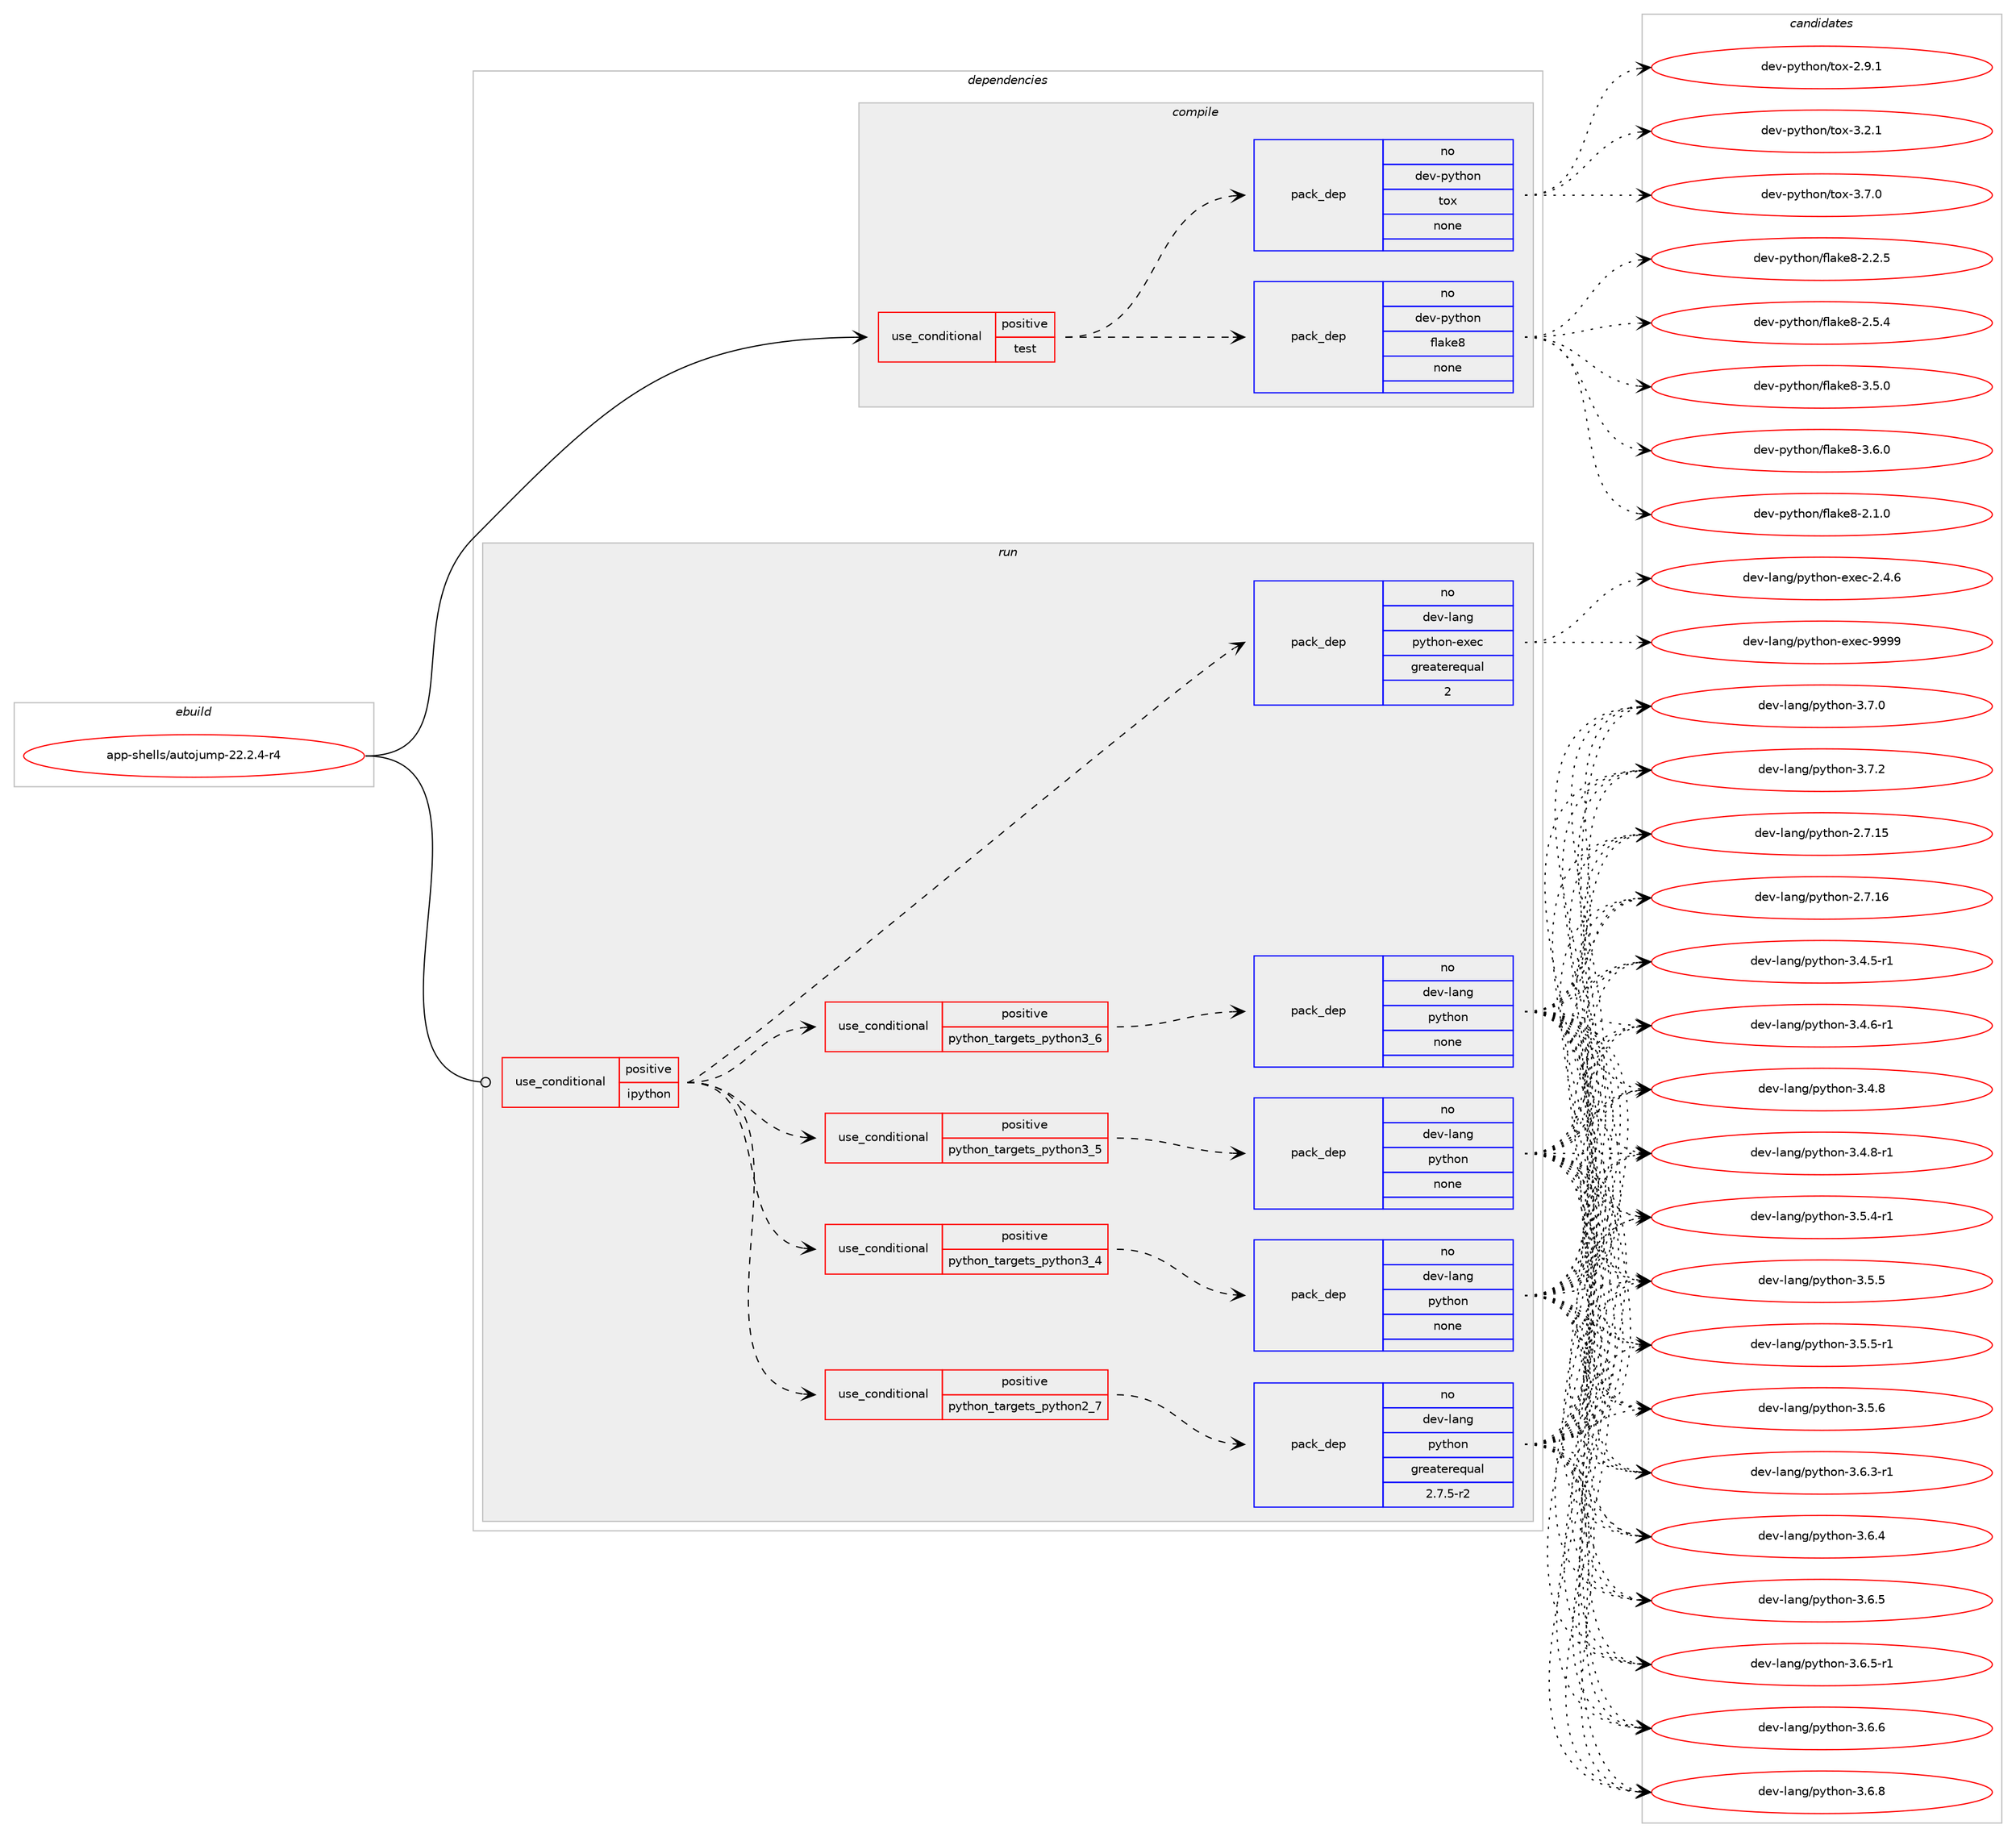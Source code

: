digraph prolog {

# *************
# Graph options
# *************

newrank=true;
concentrate=true;
compound=true;
graph [rankdir=LR,fontname=Helvetica,fontsize=10,ranksep=1.5];#, ranksep=2.5, nodesep=0.2];
edge  [arrowhead=vee];
node  [fontname=Helvetica,fontsize=10];

# **********
# The ebuild
# **********

subgraph cluster_leftcol {
color=gray;
rank=same;
label=<<i>ebuild</i>>;
id [label="app-shells/autojump-22.2.4-r4", color=red, width=4, href="../app-shells/autojump-22.2.4-r4.svg"];
}

# ****************
# The dependencies
# ****************

subgraph cluster_midcol {
color=gray;
label=<<i>dependencies</i>>;
subgraph cluster_compile {
fillcolor="#eeeeee";
style=filled;
label=<<i>compile</i>>;
subgraph cond355168 {
dependency1307137 [label=<<TABLE BORDER="0" CELLBORDER="1" CELLSPACING="0" CELLPADDING="4"><TR><TD ROWSPAN="3" CELLPADDING="10">use_conditional</TD></TR><TR><TD>positive</TD></TR><TR><TD>test</TD></TR></TABLE>>, shape=none, color=red];
subgraph pack931536 {
dependency1307138 [label=<<TABLE BORDER="0" CELLBORDER="1" CELLSPACING="0" CELLPADDING="4" WIDTH="220"><TR><TD ROWSPAN="6" CELLPADDING="30">pack_dep</TD></TR><TR><TD WIDTH="110">no</TD></TR><TR><TD>dev-python</TD></TR><TR><TD>flake8</TD></TR><TR><TD>none</TD></TR><TR><TD></TD></TR></TABLE>>, shape=none, color=blue];
}
dependency1307137:e -> dependency1307138:w [weight=20,style="dashed",arrowhead="vee"];
subgraph pack931537 {
dependency1307139 [label=<<TABLE BORDER="0" CELLBORDER="1" CELLSPACING="0" CELLPADDING="4" WIDTH="220"><TR><TD ROWSPAN="6" CELLPADDING="30">pack_dep</TD></TR><TR><TD WIDTH="110">no</TD></TR><TR><TD>dev-python</TD></TR><TR><TD>tox</TD></TR><TR><TD>none</TD></TR><TR><TD></TD></TR></TABLE>>, shape=none, color=blue];
}
dependency1307137:e -> dependency1307139:w [weight=20,style="dashed",arrowhead="vee"];
}
id:e -> dependency1307137:w [weight=20,style="solid",arrowhead="vee"];
}
subgraph cluster_compileandrun {
fillcolor="#eeeeee";
style=filled;
label=<<i>compile and run</i>>;
}
subgraph cluster_run {
fillcolor="#eeeeee";
style=filled;
label=<<i>run</i>>;
subgraph cond355169 {
dependency1307140 [label=<<TABLE BORDER="0" CELLBORDER="1" CELLSPACING="0" CELLPADDING="4"><TR><TD ROWSPAN="3" CELLPADDING="10">use_conditional</TD></TR><TR><TD>positive</TD></TR><TR><TD>ipython</TD></TR></TABLE>>, shape=none, color=red];
subgraph cond355170 {
dependency1307141 [label=<<TABLE BORDER="0" CELLBORDER="1" CELLSPACING="0" CELLPADDING="4"><TR><TD ROWSPAN="3" CELLPADDING="10">use_conditional</TD></TR><TR><TD>positive</TD></TR><TR><TD>python_targets_python2_7</TD></TR></TABLE>>, shape=none, color=red];
subgraph pack931538 {
dependency1307142 [label=<<TABLE BORDER="0" CELLBORDER="1" CELLSPACING="0" CELLPADDING="4" WIDTH="220"><TR><TD ROWSPAN="6" CELLPADDING="30">pack_dep</TD></TR><TR><TD WIDTH="110">no</TD></TR><TR><TD>dev-lang</TD></TR><TR><TD>python</TD></TR><TR><TD>greaterequal</TD></TR><TR><TD>2.7.5-r2</TD></TR></TABLE>>, shape=none, color=blue];
}
dependency1307141:e -> dependency1307142:w [weight=20,style="dashed",arrowhead="vee"];
}
dependency1307140:e -> dependency1307141:w [weight=20,style="dashed",arrowhead="vee"];
subgraph cond355171 {
dependency1307143 [label=<<TABLE BORDER="0" CELLBORDER="1" CELLSPACING="0" CELLPADDING="4"><TR><TD ROWSPAN="3" CELLPADDING="10">use_conditional</TD></TR><TR><TD>positive</TD></TR><TR><TD>python_targets_python3_4</TD></TR></TABLE>>, shape=none, color=red];
subgraph pack931539 {
dependency1307144 [label=<<TABLE BORDER="0" CELLBORDER="1" CELLSPACING="0" CELLPADDING="4" WIDTH="220"><TR><TD ROWSPAN="6" CELLPADDING="30">pack_dep</TD></TR><TR><TD WIDTH="110">no</TD></TR><TR><TD>dev-lang</TD></TR><TR><TD>python</TD></TR><TR><TD>none</TD></TR><TR><TD></TD></TR></TABLE>>, shape=none, color=blue];
}
dependency1307143:e -> dependency1307144:w [weight=20,style="dashed",arrowhead="vee"];
}
dependency1307140:e -> dependency1307143:w [weight=20,style="dashed",arrowhead="vee"];
subgraph cond355172 {
dependency1307145 [label=<<TABLE BORDER="0" CELLBORDER="1" CELLSPACING="0" CELLPADDING="4"><TR><TD ROWSPAN="3" CELLPADDING="10">use_conditional</TD></TR><TR><TD>positive</TD></TR><TR><TD>python_targets_python3_5</TD></TR></TABLE>>, shape=none, color=red];
subgraph pack931540 {
dependency1307146 [label=<<TABLE BORDER="0" CELLBORDER="1" CELLSPACING="0" CELLPADDING="4" WIDTH="220"><TR><TD ROWSPAN="6" CELLPADDING="30">pack_dep</TD></TR><TR><TD WIDTH="110">no</TD></TR><TR><TD>dev-lang</TD></TR><TR><TD>python</TD></TR><TR><TD>none</TD></TR><TR><TD></TD></TR></TABLE>>, shape=none, color=blue];
}
dependency1307145:e -> dependency1307146:w [weight=20,style="dashed",arrowhead="vee"];
}
dependency1307140:e -> dependency1307145:w [weight=20,style="dashed",arrowhead="vee"];
subgraph cond355173 {
dependency1307147 [label=<<TABLE BORDER="0" CELLBORDER="1" CELLSPACING="0" CELLPADDING="4"><TR><TD ROWSPAN="3" CELLPADDING="10">use_conditional</TD></TR><TR><TD>positive</TD></TR><TR><TD>python_targets_python3_6</TD></TR></TABLE>>, shape=none, color=red];
subgraph pack931541 {
dependency1307148 [label=<<TABLE BORDER="0" CELLBORDER="1" CELLSPACING="0" CELLPADDING="4" WIDTH="220"><TR><TD ROWSPAN="6" CELLPADDING="30">pack_dep</TD></TR><TR><TD WIDTH="110">no</TD></TR><TR><TD>dev-lang</TD></TR><TR><TD>python</TD></TR><TR><TD>none</TD></TR><TR><TD></TD></TR></TABLE>>, shape=none, color=blue];
}
dependency1307147:e -> dependency1307148:w [weight=20,style="dashed",arrowhead="vee"];
}
dependency1307140:e -> dependency1307147:w [weight=20,style="dashed",arrowhead="vee"];
subgraph pack931542 {
dependency1307149 [label=<<TABLE BORDER="0" CELLBORDER="1" CELLSPACING="0" CELLPADDING="4" WIDTH="220"><TR><TD ROWSPAN="6" CELLPADDING="30">pack_dep</TD></TR><TR><TD WIDTH="110">no</TD></TR><TR><TD>dev-lang</TD></TR><TR><TD>python-exec</TD></TR><TR><TD>greaterequal</TD></TR><TR><TD>2</TD></TR></TABLE>>, shape=none, color=blue];
}
dependency1307140:e -> dependency1307149:w [weight=20,style="dashed",arrowhead="vee"];
}
id:e -> dependency1307140:w [weight=20,style="solid",arrowhead="odot"];
}
}

# **************
# The candidates
# **************

subgraph cluster_choices {
rank=same;
color=gray;
label=<<i>candidates</i>>;

subgraph choice931536 {
color=black;
nodesep=1;
choice10010111845112121116104111110471021089710710156455046494648 [label="dev-python/flake8-2.1.0", color=red, width=4,href="../dev-python/flake8-2.1.0.svg"];
choice10010111845112121116104111110471021089710710156455046504653 [label="dev-python/flake8-2.2.5", color=red, width=4,href="../dev-python/flake8-2.2.5.svg"];
choice10010111845112121116104111110471021089710710156455046534652 [label="dev-python/flake8-2.5.4", color=red, width=4,href="../dev-python/flake8-2.5.4.svg"];
choice10010111845112121116104111110471021089710710156455146534648 [label="dev-python/flake8-3.5.0", color=red, width=4,href="../dev-python/flake8-3.5.0.svg"];
choice10010111845112121116104111110471021089710710156455146544648 [label="dev-python/flake8-3.6.0", color=red, width=4,href="../dev-python/flake8-3.6.0.svg"];
dependency1307138:e -> choice10010111845112121116104111110471021089710710156455046494648:w [style=dotted,weight="100"];
dependency1307138:e -> choice10010111845112121116104111110471021089710710156455046504653:w [style=dotted,weight="100"];
dependency1307138:e -> choice10010111845112121116104111110471021089710710156455046534652:w [style=dotted,weight="100"];
dependency1307138:e -> choice10010111845112121116104111110471021089710710156455146534648:w [style=dotted,weight="100"];
dependency1307138:e -> choice10010111845112121116104111110471021089710710156455146544648:w [style=dotted,weight="100"];
}
subgraph choice931537 {
color=black;
nodesep=1;
choice1001011184511212111610411111047116111120455046574649 [label="dev-python/tox-2.9.1", color=red, width=4,href="../dev-python/tox-2.9.1.svg"];
choice1001011184511212111610411111047116111120455146504649 [label="dev-python/tox-3.2.1", color=red, width=4,href="../dev-python/tox-3.2.1.svg"];
choice1001011184511212111610411111047116111120455146554648 [label="dev-python/tox-3.7.0", color=red, width=4,href="../dev-python/tox-3.7.0.svg"];
dependency1307139:e -> choice1001011184511212111610411111047116111120455046574649:w [style=dotted,weight="100"];
dependency1307139:e -> choice1001011184511212111610411111047116111120455146504649:w [style=dotted,weight="100"];
dependency1307139:e -> choice1001011184511212111610411111047116111120455146554648:w [style=dotted,weight="100"];
}
subgraph choice931538 {
color=black;
nodesep=1;
choice10010111845108971101034711212111610411111045504655464953 [label="dev-lang/python-2.7.15", color=red, width=4,href="../dev-lang/python-2.7.15.svg"];
choice10010111845108971101034711212111610411111045504655464954 [label="dev-lang/python-2.7.16", color=red, width=4,href="../dev-lang/python-2.7.16.svg"];
choice1001011184510897110103471121211161041111104551465246534511449 [label="dev-lang/python-3.4.5-r1", color=red, width=4,href="../dev-lang/python-3.4.5-r1.svg"];
choice1001011184510897110103471121211161041111104551465246544511449 [label="dev-lang/python-3.4.6-r1", color=red, width=4,href="../dev-lang/python-3.4.6-r1.svg"];
choice100101118451089711010347112121116104111110455146524656 [label="dev-lang/python-3.4.8", color=red, width=4,href="../dev-lang/python-3.4.8.svg"];
choice1001011184510897110103471121211161041111104551465246564511449 [label="dev-lang/python-3.4.8-r1", color=red, width=4,href="../dev-lang/python-3.4.8-r1.svg"];
choice1001011184510897110103471121211161041111104551465346524511449 [label="dev-lang/python-3.5.4-r1", color=red, width=4,href="../dev-lang/python-3.5.4-r1.svg"];
choice100101118451089711010347112121116104111110455146534653 [label="dev-lang/python-3.5.5", color=red, width=4,href="../dev-lang/python-3.5.5.svg"];
choice1001011184510897110103471121211161041111104551465346534511449 [label="dev-lang/python-3.5.5-r1", color=red, width=4,href="../dev-lang/python-3.5.5-r1.svg"];
choice100101118451089711010347112121116104111110455146534654 [label="dev-lang/python-3.5.6", color=red, width=4,href="../dev-lang/python-3.5.6.svg"];
choice1001011184510897110103471121211161041111104551465446514511449 [label="dev-lang/python-3.6.3-r1", color=red, width=4,href="../dev-lang/python-3.6.3-r1.svg"];
choice100101118451089711010347112121116104111110455146544652 [label="dev-lang/python-3.6.4", color=red, width=4,href="../dev-lang/python-3.6.4.svg"];
choice100101118451089711010347112121116104111110455146544653 [label="dev-lang/python-3.6.5", color=red, width=4,href="../dev-lang/python-3.6.5.svg"];
choice1001011184510897110103471121211161041111104551465446534511449 [label="dev-lang/python-3.6.5-r1", color=red, width=4,href="../dev-lang/python-3.6.5-r1.svg"];
choice100101118451089711010347112121116104111110455146544654 [label="dev-lang/python-3.6.6", color=red, width=4,href="../dev-lang/python-3.6.6.svg"];
choice100101118451089711010347112121116104111110455146544656 [label="dev-lang/python-3.6.8", color=red, width=4,href="../dev-lang/python-3.6.8.svg"];
choice100101118451089711010347112121116104111110455146554648 [label="dev-lang/python-3.7.0", color=red, width=4,href="../dev-lang/python-3.7.0.svg"];
choice100101118451089711010347112121116104111110455146554650 [label="dev-lang/python-3.7.2", color=red, width=4,href="../dev-lang/python-3.7.2.svg"];
dependency1307142:e -> choice10010111845108971101034711212111610411111045504655464953:w [style=dotted,weight="100"];
dependency1307142:e -> choice10010111845108971101034711212111610411111045504655464954:w [style=dotted,weight="100"];
dependency1307142:e -> choice1001011184510897110103471121211161041111104551465246534511449:w [style=dotted,weight="100"];
dependency1307142:e -> choice1001011184510897110103471121211161041111104551465246544511449:w [style=dotted,weight="100"];
dependency1307142:e -> choice100101118451089711010347112121116104111110455146524656:w [style=dotted,weight="100"];
dependency1307142:e -> choice1001011184510897110103471121211161041111104551465246564511449:w [style=dotted,weight="100"];
dependency1307142:e -> choice1001011184510897110103471121211161041111104551465346524511449:w [style=dotted,weight="100"];
dependency1307142:e -> choice100101118451089711010347112121116104111110455146534653:w [style=dotted,weight="100"];
dependency1307142:e -> choice1001011184510897110103471121211161041111104551465346534511449:w [style=dotted,weight="100"];
dependency1307142:e -> choice100101118451089711010347112121116104111110455146534654:w [style=dotted,weight="100"];
dependency1307142:e -> choice1001011184510897110103471121211161041111104551465446514511449:w [style=dotted,weight="100"];
dependency1307142:e -> choice100101118451089711010347112121116104111110455146544652:w [style=dotted,weight="100"];
dependency1307142:e -> choice100101118451089711010347112121116104111110455146544653:w [style=dotted,weight="100"];
dependency1307142:e -> choice1001011184510897110103471121211161041111104551465446534511449:w [style=dotted,weight="100"];
dependency1307142:e -> choice100101118451089711010347112121116104111110455146544654:w [style=dotted,weight="100"];
dependency1307142:e -> choice100101118451089711010347112121116104111110455146544656:w [style=dotted,weight="100"];
dependency1307142:e -> choice100101118451089711010347112121116104111110455146554648:w [style=dotted,weight="100"];
dependency1307142:e -> choice100101118451089711010347112121116104111110455146554650:w [style=dotted,weight="100"];
}
subgraph choice931539 {
color=black;
nodesep=1;
choice10010111845108971101034711212111610411111045504655464953 [label="dev-lang/python-2.7.15", color=red, width=4,href="../dev-lang/python-2.7.15.svg"];
choice10010111845108971101034711212111610411111045504655464954 [label="dev-lang/python-2.7.16", color=red, width=4,href="../dev-lang/python-2.7.16.svg"];
choice1001011184510897110103471121211161041111104551465246534511449 [label="dev-lang/python-3.4.5-r1", color=red, width=4,href="../dev-lang/python-3.4.5-r1.svg"];
choice1001011184510897110103471121211161041111104551465246544511449 [label="dev-lang/python-3.4.6-r1", color=red, width=4,href="../dev-lang/python-3.4.6-r1.svg"];
choice100101118451089711010347112121116104111110455146524656 [label="dev-lang/python-3.4.8", color=red, width=4,href="../dev-lang/python-3.4.8.svg"];
choice1001011184510897110103471121211161041111104551465246564511449 [label="dev-lang/python-3.4.8-r1", color=red, width=4,href="../dev-lang/python-3.4.8-r1.svg"];
choice1001011184510897110103471121211161041111104551465346524511449 [label="dev-lang/python-3.5.4-r1", color=red, width=4,href="../dev-lang/python-3.5.4-r1.svg"];
choice100101118451089711010347112121116104111110455146534653 [label="dev-lang/python-3.5.5", color=red, width=4,href="../dev-lang/python-3.5.5.svg"];
choice1001011184510897110103471121211161041111104551465346534511449 [label="dev-lang/python-3.5.5-r1", color=red, width=4,href="../dev-lang/python-3.5.5-r1.svg"];
choice100101118451089711010347112121116104111110455146534654 [label="dev-lang/python-3.5.6", color=red, width=4,href="../dev-lang/python-3.5.6.svg"];
choice1001011184510897110103471121211161041111104551465446514511449 [label="dev-lang/python-3.6.3-r1", color=red, width=4,href="../dev-lang/python-3.6.3-r1.svg"];
choice100101118451089711010347112121116104111110455146544652 [label="dev-lang/python-3.6.4", color=red, width=4,href="../dev-lang/python-3.6.4.svg"];
choice100101118451089711010347112121116104111110455146544653 [label="dev-lang/python-3.6.5", color=red, width=4,href="../dev-lang/python-3.6.5.svg"];
choice1001011184510897110103471121211161041111104551465446534511449 [label="dev-lang/python-3.6.5-r1", color=red, width=4,href="../dev-lang/python-3.6.5-r1.svg"];
choice100101118451089711010347112121116104111110455146544654 [label="dev-lang/python-3.6.6", color=red, width=4,href="../dev-lang/python-3.6.6.svg"];
choice100101118451089711010347112121116104111110455146544656 [label="dev-lang/python-3.6.8", color=red, width=4,href="../dev-lang/python-3.6.8.svg"];
choice100101118451089711010347112121116104111110455146554648 [label="dev-lang/python-3.7.0", color=red, width=4,href="../dev-lang/python-3.7.0.svg"];
choice100101118451089711010347112121116104111110455146554650 [label="dev-lang/python-3.7.2", color=red, width=4,href="../dev-lang/python-3.7.2.svg"];
dependency1307144:e -> choice10010111845108971101034711212111610411111045504655464953:w [style=dotted,weight="100"];
dependency1307144:e -> choice10010111845108971101034711212111610411111045504655464954:w [style=dotted,weight="100"];
dependency1307144:e -> choice1001011184510897110103471121211161041111104551465246534511449:w [style=dotted,weight="100"];
dependency1307144:e -> choice1001011184510897110103471121211161041111104551465246544511449:w [style=dotted,weight="100"];
dependency1307144:e -> choice100101118451089711010347112121116104111110455146524656:w [style=dotted,weight="100"];
dependency1307144:e -> choice1001011184510897110103471121211161041111104551465246564511449:w [style=dotted,weight="100"];
dependency1307144:e -> choice1001011184510897110103471121211161041111104551465346524511449:w [style=dotted,weight="100"];
dependency1307144:e -> choice100101118451089711010347112121116104111110455146534653:w [style=dotted,weight="100"];
dependency1307144:e -> choice1001011184510897110103471121211161041111104551465346534511449:w [style=dotted,weight="100"];
dependency1307144:e -> choice100101118451089711010347112121116104111110455146534654:w [style=dotted,weight="100"];
dependency1307144:e -> choice1001011184510897110103471121211161041111104551465446514511449:w [style=dotted,weight="100"];
dependency1307144:e -> choice100101118451089711010347112121116104111110455146544652:w [style=dotted,weight="100"];
dependency1307144:e -> choice100101118451089711010347112121116104111110455146544653:w [style=dotted,weight="100"];
dependency1307144:e -> choice1001011184510897110103471121211161041111104551465446534511449:w [style=dotted,weight="100"];
dependency1307144:e -> choice100101118451089711010347112121116104111110455146544654:w [style=dotted,weight="100"];
dependency1307144:e -> choice100101118451089711010347112121116104111110455146544656:w [style=dotted,weight="100"];
dependency1307144:e -> choice100101118451089711010347112121116104111110455146554648:w [style=dotted,weight="100"];
dependency1307144:e -> choice100101118451089711010347112121116104111110455146554650:w [style=dotted,weight="100"];
}
subgraph choice931540 {
color=black;
nodesep=1;
choice10010111845108971101034711212111610411111045504655464953 [label="dev-lang/python-2.7.15", color=red, width=4,href="../dev-lang/python-2.7.15.svg"];
choice10010111845108971101034711212111610411111045504655464954 [label="dev-lang/python-2.7.16", color=red, width=4,href="../dev-lang/python-2.7.16.svg"];
choice1001011184510897110103471121211161041111104551465246534511449 [label="dev-lang/python-3.4.5-r1", color=red, width=4,href="../dev-lang/python-3.4.5-r1.svg"];
choice1001011184510897110103471121211161041111104551465246544511449 [label="dev-lang/python-3.4.6-r1", color=red, width=4,href="../dev-lang/python-3.4.6-r1.svg"];
choice100101118451089711010347112121116104111110455146524656 [label="dev-lang/python-3.4.8", color=red, width=4,href="../dev-lang/python-3.4.8.svg"];
choice1001011184510897110103471121211161041111104551465246564511449 [label="dev-lang/python-3.4.8-r1", color=red, width=4,href="../dev-lang/python-3.4.8-r1.svg"];
choice1001011184510897110103471121211161041111104551465346524511449 [label="dev-lang/python-3.5.4-r1", color=red, width=4,href="../dev-lang/python-3.5.4-r1.svg"];
choice100101118451089711010347112121116104111110455146534653 [label="dev-lang/python-3.5.5", color=red, width=4,href="../dev-lang/python-3.5.5.svg"];
choice1001011184510897110103471121211161041111104551465346534511449 [label="dev-lang/python-3.5.5-r1", color=red, width=4,href="../dev-lang/python-3.5.5-r1.svg"];
choice100101118451089711010347112121116104111110455146534654 [label="dev-lang/python-3.5.6", color=red, width=4,href="../dev-lang/python-3.5.6.svg"];
choice1001011184510897110103471121211161041111104551465446514511449 [label="dev-lang/python-3.6.3-r1", color=red, width=4,href="../dev-lang/python-3.6.3-r1.svg"];
choice100101118451089711010347112121116104111110455146544652 [label="dev-lang/python-3.6.4", color=red, width=4,href="../dev-lang/python-3.6.4.svg"];
choice100101118451089711010347112121116104111110455146544653 [label="dev-lang/python-3.6.5", color=red, width=4,href="../dev-lang/python-3.6.5.svg"];
choice1001011184510897110103471121211161041111104551465446534511449 [label="dev-lang/python-3.6.5-r1", color=red, width=4,href="../dev-lang/python-3.6.5-r1.svg"];
choice100101118451089711010347112121116104111110455146544654 [label="dev-lang/python-3.6.6", color=red, width=4,href="../dev-lang/python-3.6.6.svg"];
choice100101118451089711010347112121116104111110455146544656 [label="dev-lang/python-3.6.8", color=red, width=4,href="../dev-lang/python-3.6.8.svg"];
choice100101118451089711010347112121116104111110455146554648 [label="dev-lang/python-3.7.0", color=red, width=4,href="../dev-lang/python-3.7.0.svg"];
choice100101118451089711010347112121116104111110455146554650 [label="dev-lang/python-3.7.2", color=red, width=4,href="../dev-lang/python-3.7.2.svg"];
dependency1307146:e -> choice10010111845108971101034711212111610411111045504655464953:w [style=dotted,weight="100"];
dependency1307146:e -> choice10010111845108971101034711212111610411111045504655464954:w [style=dotted,weight="100"];
dependency1307146:e -> choice1001011184510897110103471121211161041111104551465246534511449:w [style=dotted,weight="100"];
dependency1307146:e -> choice1001011184510897110103471121211161041111104551465246544511449:w [style=dotted,weight="100"];
dependency1307146:e -> choice100101118451089711010347112121116104111110455146524656:w [style=dotted,weight="100"];
dependency1307146:e -> choice1001011184510897110103471121211161041111104551465246564511449:w [style=dotted,weight="100"];
dependency1307146:e -> choice1001011184510897110103471121211161041111104551465346524511449:w [style=dotted,weight="100"];
dependency1307146:e -> choice100101118451089711010347112121116104111110455146534653:w [style=dotted,weight="100"];
dependency1307146:e -> choice1001011184510897110103471121211161041111104551465346534511449:w [style=dotted,weight="100"];
dependency1307146:e -> choice100101118451089711010347112121116104111110455146534654:w [style=dotted,weight="100"];
dependency1307146:e -> choice1001011184510897110103471121211161041111104551465446514511449:w [style=dotted,weight="100"];
dependency1307146:e -> choice100101118451089711010347112121116104111110455146544652:w [style=dotted,weight="100"];
dependency1307146:e -> choice100101118451089711010347112121116104111110455146544653:w [style=dotted,weight="100"];
dependency1307146:e -> choice1001011184510897110103471121211161041111104551465446534511449:w [style=dotted,weight="100"];
dependency1307146:e -> choice100101118451089711010347112121116104111110455146544654:w [style=dotted,weight="100"];
dependency1307146:e -> choice100101118451089711010347112121116104111110455146544656:w [style=dotted,weight="100"];
dependency1307146:e -> choice100101118451089711010347112121116104111110455146554648:w [style=dotted,weight="100"];
dependency1307146:e -> choice100101118451089711010347112121116104111110455146554650:w [style=dotted,weight="100"];
}
subgraph choice931541 {
color=black;
nodesep=1;
choice10010111845108971101034711212111610411111045504655464953 [label="dev-lang/python-2.7.15", color=red, width=4,href="../dev-lang/python-2.7.15.svg"];
choice10010111845108971101034711212111610411111045504655464954 [label="dev-lang/python-2.7.16", color=red, width=4,href="../dev-lang/python-2.7.16.svg"];
choice1001011184510897110103471121211161041111104551465246534511449 [label="dev-lang/python-3.4.5-r1", color=red, width=4,href="../dev-lang/python-3.4.5-r1.svg"];
choice1001011184510897110103471121211161041111104551465246544511449 [label="dev-lang/python-3.4.6-r1", color=red, width=4,href="../dev-lang/python-3.4.6-r1.svg"];
choice100101118451089711010347112121116104111110455146524656 [label="dev-lang/python-3.4.8", color=red, width=4,href="../dev-lang/python-3.4.8.svg"];
choice1001011184510897110103471121211161041111104551465246564511449 [label="dev-lang/python-3.4.8-r1", color=red, width=4,href="../dev-lang/python-3.4.8-r1.svg"];
choice1001011184510897110103471121211161041111104551465346524511449 [label="dev-lang/python-3.5.4-r1", color=red, width=4,href="../dev-lang/python-3.5.4-r1.svg"];
choice100101118451089711010347112121116104111110455146534653 [label="dev-lang/python-3.5.5", color=red, width=4,href="../dev-lang/python-3.5.5.svg"];
choice1001011184510897110103471121211161041111104551465346534511449 [label="dev-lang/python-3.5.5-r1", color=red, width=4,href="../dev-lang/python-3.5.5-r1.svg"];
choice100101118451089711010347112121116104111110455146534654 [label="dev-lang/python-3.5.6", color=red, width=4,href="../dev-lang/python-3.5.6.svg"];
choice1001011184510897110103471121211161041111104551465446514511449 [label="dev-lang/python-3.6.3-r1", color=red, width=4,href="../dev-lang/python-3.6.3-r1.svg"];
choice100101118451089711010347112121116104111110455146544652 [label="dev-lang/python-3.6.4", color=red, width=4,href="../dev-lang/python-3.6.4.svg"];
choice100101118451089711010347112121116104111110455146544653 [label="dev-lang/python-3.6.5", color=red, width=4,href="../dev-lang/python-3.6.5.svg"];
choice1001011184510897110103471121211161041111104551465446534511449 [label="dev-lang/python-3.6.5-r1", color=red, width=4,href="../dev-lang/python-3.6.5-r1.svg"];
choice100101118451089711010347112121116104111110455146544654 [label="dev-lang/python-3.6.6", color=red, width=4,href="../dev-lang/python-3.6.6.svg"];
choice100101118451089711010347112121116104111110455146544656 [label="dev-lang/python-3.6.8", color=red, width=4,href="../dev-lang/python-3.6.8.svg"];
choice100101118451089711010347112121116104111110455146554648 [label="dev-lang/python-3.7.0", color=red, width=4,href="../dev-lang/python-3.7.0.svg"];
choice100101118451089711010347112121116104111110455146554650 [label="dev-lang/python-3.7.2", color=red, width=4,href="../dev-lang/python-3.7.2.svg"];
dependency1307148:e -> choice10010111845108971101034711212111610411111045504655464953:w [style=dotted,weight="100"];
dependency1307148:e -> choice10010111845108971101034711212111610411111045504655464954:w [style=dotted,weight="100"];
dependency1307148:e -> choice1001011184510897110103471121211161041111104551465246534511449:w [style=dotted,weight="100"];
dependency1307148:e -> choice1001011184510897110103471121211161041111104551465246544511449:w [style=dotted,weight="100"];
dependency1307148:e -> choice100101118451089711010347112121116104111110455146524656:w [style=dotted,weight="100"];
dependency1307148:e -> choice1001011184510897110103471121211161041111104551465246564511449:w [style=dotted,weight="100"];
dependency1307148:e -> choice1001011184510897110103471121211161041111104551465346524511449:w [style=dotted,weight="100"];
dependency1307148:e -> choice100101118451089711010347112121116104111110455146534653:w [style=dotted,weight="100"];
dependency1307148:e -> choice1001011184510897110103471121211161041111104551465346534511449:w [style=dotted,weight="100"];
dependency1307148:e -> choice100101118451089711010347112121116104111110455146534654:w [style=dotted,weight="100"];
dependency1307148:e -> choice1001011184510897110103471121211161041111104551465446514511449:w [style=dotted,weight="100"];
dependency1307148:e -> choice100101118451089711010347112121116104111110455146544652:w [style=dotted,weight="100"];
dependency1307148:e -> choice100101118451089711010347112121116104111110455146544653:w [style=dotted,weight="100"];
dependency1307148:e -> choice1001011184510897110103471121211161041111104551465446534511449:w [style=dotted,weight="100"];
dependency1307148:e -> choice100101118451089711010347112121116104111110455146544654:w [style=dotted,weight="100"];
dependency1307148:e -> choice100101118451089711010347112121116104111110455146544656:w [style=dotted,weight="100"];
dependency1307148:e -> choice100101118451089711010347112121116104111110455146554648:w [style=dotted,weight="100"];
dependency1307148:e -> choice100101118451089711010347112121116104111110455146554650:w [style=dotted,weight="100"];
}
subgraph choice931542 {
color=black;
nodesep=1;
choice1001011184510897110103471121211161041111104510112010199455046524654 [label="dev-lang/python-exec-2.4.6", color=red, width=4,href="../dev-lang/python-exec-2.4.6.svg"];
choice10010111845108971101034711212111610411111045101120101994557575757 [label="dev-lang/python-exec-9999", color=red, width=4,href="../dev-lang/python-exec-9999.svg"];
dependency1307149:e -> choice1001011184510897110103471121211161041111104510112010199455046524654:w [style=dotted,weight="100"];
dependency1307149:e -> choice10010111845108971101034711212111610411111045101120101994557575757:w [style=dotted,weight="100"];
}
}

}
